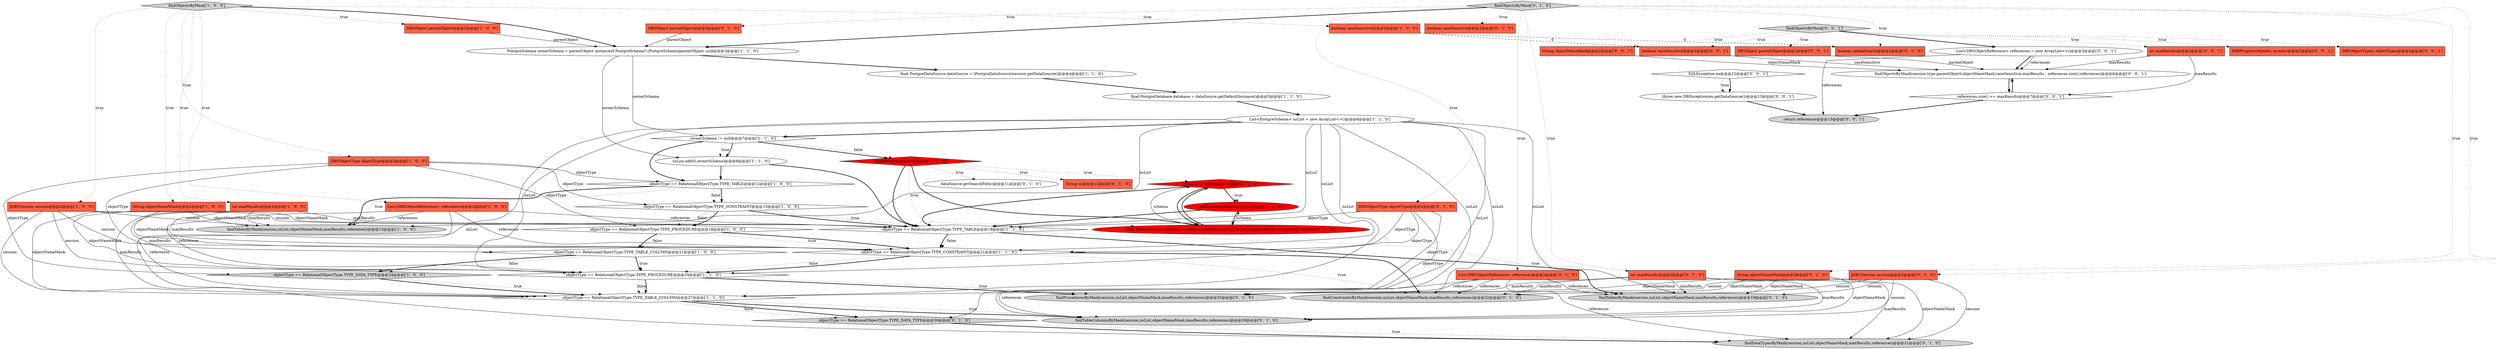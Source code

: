 digraph {
15 [style = filled, label = "List<PostgreSchema> nsList = new ArrayList<>()@@@6@@@['1', '1', '0']", fillcolor = white, shape = ellipse image = "AAA0AAABBB1BBB"];
19 [style = filled, label = "nsList.add(0,ownerSchema)@@@8@@@['1', '1', '0']", fillcolor = white, shape = ellipse image = "AAA0AAABBB1BBB"];
6 [style = filled, label = "objectType == RelationalObjectType.TYPE_CONSTRAINT@@@21@@@['1', '1', '0']", fillcolor = white, shape = diamond image = "AAA0AAABBB1BBB"];
40 [style = filled, label = "objectType == RelationalObjectType.TYPE_DATA_TYPE@@@30@@@['0', '1', '0']", fillcolor = lightgray, shape = diamond image = "AAA0AAABBB2BBB"];
8 [style = filled, label = "ownerSchema != null@@@7@@@['1', '1', '0']", fillcolor = white, shape = diamond image = "AAA0AAABBB1BBB"];
26 [style = filled, label = "DBSObject parentObject@@@2@@@['0', '1', '0']", fillcolor = tomato, shape = box image = "AAA0AAABBB2BBB"];
4 [style = filled, label = "final PostgreDatabase database = dataSource.getDefaultInstance()@@@5@@@['1', '1', '0']", fillcolor = white, shape = ellipse image = "AAA0AAABBB1BBB"];
5 [style = filled, label = "List<DBSObjectReference> references@@@2@@@['1', '0', '0']", fillcolor = tomato, shape = box image = "AAA0AAABBB1BBB"];
11 [style = filled, label = "PostgreSchema ownerSchema = parentObject instanceof PostgreSchema? (PostgreSchema)parentObject: null@@@3@@@['1', '1', '0']", fillcolor = white, shape = ellipse image = "AAA0AAABBB1BBB"];
55 [style = filled, label = "SQLException ex@@@12@@@['0', '0', '1']", fillcolor = white, shape = diamond image = "AAA0AAABBB3BBB"];
53 [style = filled, label = "findObjectsByMask(session,type,parentObject,objectNameMask,caseSensitive,maxResults - references.size(),references)@@@6@@@['0', '0', '1']", fillcolor = white, shape = ellipse image = "AAA0AAABBB3BBB"];
32 [style = filled, label = "findTableColumnsByMask(session,nsList,objectNameMask,maxResults,references)@@@28@@@['0', '1', '0']", fillcolor = lightgray, shape = ellipse image = "AAA0AAABBB2BBB"];
27 [style = filled, label = "findConstraintsByMask(session,nsList,objectNameMask,maxResults,references)@@@22@@@['0', '1', '0']", fillcolor = lightgray, shape = ellipse image = "AAA0AAABBB2BBB"];
16 [style = filled, label = "int maxResults@@@2@@@['1', '0', '0']", fillcolor = tomato, shape = box image = "AAA0AAABBB1BBB"];
0 [style = filled, label = "JDBCSession session@@@2@@@['1', '0', '0']", fillcolor = tomato, shape = box image = "AAA0AAABBB1BBB"];
18 [style = filled, label = "objectType == RelationalObjectType.TYPE_PROCEDURE@@@24@@@['1', '1', '0']", fillcolor = white, shape = diamond image = "AAA0AAABBB1BBB"];
1 [style = filled, label = "final PostgreDataSource dataSource = (PostgreDataSource)session.getDataSource()@@@4@@@['1', '1', '0']", fillcolor = white, shape = ellipse image = "AAA0AAABBB1BBB"];
13 [style = filled, label = "String objectNameMask@@@2@@@['1', '0', '0']", fillcolor = tomato, shape = box image = "AAA0AAABBB1BBB"];
24 [style = filled, label = "findProceduresByMask(session,nsList,objectNameMask,maxResults,references)@@@25@@@['0', '1', '0']", fillcolor = lightgray, shape = ellipse image = "AAA0AAABBB2BBB"];
33 [style = filled, label = "schema != null@@@13@@@['0', '1', '0']", fillcolor = red, shape = diamond image = "AAA1AAABBB2BBB"];
41 [style = filled, label = "int maxResults@@@2@@@['0', '1', '0']", fillcolor = tomato, shape = box image = "AAA0AAABBB2BBB"];
10 [style = filled, label = "DBSObject parentObject@@@2@@@['1', '0', '0']", fillcolor = tomato, shape = box image = "AAA0AAABBB1BBB"];
54 [style = filled, label = "List<DBSObjectReference> references = new ArrayList<>()@@@3@@@['0', '0', '1']", fillcolor = white, shape = ellipse image = "AAA0AAABBB3BBB"];
34 [style = filled, label = "boolean caseSensitive@@@2@@@['0', '1', '0']", fillcolor = tomato, shape = box image = "AAA0AAABBB2BBB"];
42 [style = filled, label = "findDataTypesByMask(session,nsList,objectNameMask,maxResults,references)@@@31@@@['0', '1', '0']", fillcolor = lightgray, shape = ellipse image = "AAA0AAABBB2BBB"];
47 [style = filled, label = "DBRProgressMonitor monitor@@@2@@@['0', '0', '1']", fillcolor = tomato, shape = box image = "AAA0AAABBB3BBB"];
46 [style = filled, label = "int maxResults@@@2@@@['0', '0', '1']", fillcolor = tomato, shape = box image = "AAA0AAABBB3BBB"];
50 [style = filled, label = "String objectNameMask@@@2@@@['0', '0', '1']", fillcolor = tomato, shape = box image = "AAA0AAABBB3BBB"];
45 [style = filled, label = "findObjectsByMask['0', '0', '1']", fillcolor = lightgray, shape = diamond image = "AAA0AAABBB3BBB"];
30 [style = filled, label = "dataSource.getSearchPath()@@@11@@@['0', '1', '0']", fillcolor = white, shape = ellipse image = "AAA0AAABBB2BBB"];
29 [style = filled, label = "DBSObjectType objectType@@@2@@@['0', '1', '0']", fillcolor = tomato, shape = box image = "AAA0AAABBB2BBB"];
25 [style = filled, label = "nsList.add(schema)@@@14@@@['0', '1', '0']", fillcolor = red, shape = ellipse image = "AAA1AAABBB2BBB"];
14 [style = filled, label = "objectType == RelationalObjectType.TYPE_TABLE@@@18@@@['1', '1', '0']", fillcolor = white, shape = diamond image = "AAA0AAABBB1BBB"];
57 [style = filled, label = "references.size() >= maxResults@@@7@@@['0', '0', '1']", fillcolor = white, shape = diamond image = "AAA0AAABBB3BBB"];
12 [style = filled, label = "objectType == RelationalObjectType.TYPE_TABLE_COLUMN@@@27@@@['1', '1', '0']", fillcolor = white, shape = diamond image = "AAA0AAABBB1BBB"];
51 [style = filled, label = "DBSObject parentObject@@@2@@@['0', '0', '1']", fillcolor = tomato, shape = box image = "AAA0AAABBB3BBB"];
49 [style = filled, label = "throw new DBException(ex,getDataSource())@@@13@@@['0', '0', '1']", fillcolor = white, shape = ellipse image = "AAA0AAABBB3BBB"];
52 [style = filled, label = "boolean caseSensitive@@@2@@@['0', '0', '1']", fillcolor = tomato, shape = box image = "AAA0AAABBB3BBB"];
28 [style = filled, label = "JDBCSession session@@@2@@@['0', '1', '0']", fillcolor = tomato, shape = box image = "AAA0AAABBB2BBB"];
36 [style = filled, label = "List<DBSObjectReference> references@@@2@@@['0', '1', '0']", fillcolor = tomato, shape = box image = "AAA0AAABBB2BBB"];
9 [style = filled, label = "objectType == RelationalObjectType.TYPE_TABLE@@@12@@@['1', '0', '0']", fillcolor = white, shape = diamond image = "AAA0AAABBB1BBB"];
56 [style = filled, label = "return references@@@15@@@['0', '0', '1']", fillcolor = lightgray, shape = ellipse image = "AAA0AAABBB3BBB"];
20 [style = filled, label = "boolean caseSensitive@@@2@@@['1', '0', '0']", fillcolor = tomato, shape = box image = "AAA1AAABBB1BBB"];
21 [style = filled, label = "objectType == RelationalObjectType.TYPE_CONSTRAINT@@@15@@@['1', '0', '0']", fillcolor = white, shape = diamond image = "AAA0AAABBB1BBB"];
2 [style = filled, label = "findObjectsByMask['1', '0', '0']", fillcolor = lightgray, shape = diamond image = "AAA0AAABBB1BBB"];
31 [style = filled, label = "!globalSearch@@@10@@@['0', '1', '0']", fillcolor = red, shape = diamond image = "AAA1AAABBB2BBB"];
38 [style = filled, label = "findTablesByMask(session,nsList,objectNameMask,maxResults,references)@@@19@@@['0', '1', '0']", fillcolor = lightgray, shape = ellipse image = "AAA0AAABBB2BBB"];
43 [style = filled, label = "final PostgreSchema schema = database.getSchema(session.getProgressMonitor(),sn)@@@12@@@['0', '1', '0']", fillcolor = red, shape = ellipse image = "AAA1AAABBB2BBB"];
44 [style = filled, label = "boolean globalSearch@@@2@@@['0', '1', '0']", fillcolor = tomato, shape = box image = "AAA1AAABBB2BBB"];
35 [style = filled, label = "String objectNameMask@@@2@@@['0', '1', '0']", fillcolor = tomato, shape = box image = "AAA0AAABBB2BBB"];
37 [style = filled, label = "findObjectsByMask['0', '1', '0']", fillcolor = lightgray, shape = diamond image = "AAA0AAABBB2BBB"];
3 [style = filled, label = "DBSObjectType objectType@@@2@@@['1', '0', '0']", fillcolor = tomato, shape = box image = "AAA0AAABBB1BBB"];
48 [style = filled, label = "DBSObjectType(( objectTypes@@@2@@@['0', '0', '1']", fillcolor = tomato, shape = box image = "AAA0AAABBB3BBB"];
7 [style = filled, label = "objectType == RelationalObjectType.TYPE_DATA_TYPE@@@24@@@['1', '0', '0']", fillcolor = lightgray, shape = diamond image = "AAA0AAABBB1BBB"];
17 [style = filled, label = "objectType == RelationalObjectType.TYPE_PROCEDURE@@@18@@@['1', '0', '0']", fillcolor = white, shape = diamond image = "AAA0AAABBB1BBB"];
23 [style = filled, label = "objectType == RelationalObjectType.TYPE_TABLE_COLUMN@@@21@@@['1', '0', '0']", fillcolor = white, shape = diamond image = "AAA0AAABBB1BBB"];
39 [style = filled, label = "String sn@@@11@@@['0', '1', '0']", fillcolor = tomato, shape = box image = "AAA1AAABBB2BBB"];
22 [style = filled, label = "findTablesByMask(session,nsList,objectNameMask,maxResults,references)@@@13@@@['1', '0', '0']", fillcolor = lightgray, shape = ellipse image = "AAA0AAABBB1BBB"];
23->7 [style = dotted, label="false"];
29->40 [style = solid, label="objectType"];
15->18 [style = solid, label="nsList"];
20->52 [style = dashed, label="0"];
37->11 [style = bold, label=""];
17->6 [style = dotted, label="true"];
18->12 [style = dotted, label="false"];
55->49 [style = bold, label=""];
4->15 [style = bold, label=""];
15->42 [style = solid, label="nsList"];
25->43 [style = bold, label=""];
25->14 [style = bold, label=""];
0->6 [style = solid, label="session"];
35->42 [style = solid, label="objectNameMask"];
35->32 [style = solid, label="objectNameMask"];
12->40 [style = bold, label=""];
6->18 [style = dotted, label="false"];
0->22 [style = solid, label="session"];
13->12 [style = solid, label="objectNameMask"];
20->44 [style = dashed, label="0"];
23->18 [style = dotted, label="true"];
29->14 [style = solid, label="objectType"];
19->9 [style = bold, label=""];
33->25 [style = bold, label=""];
9->21 [style = bold, label=""];
16->14 [style = solid, label="maxResults"];
13->18 [style = solid, label="objectNameMask"];
36->38 [style = solid, label="references"];
54->53 [style = bold, label=""];
49->56 [style = bold, label=""];
37->36 [style = dotted, label="true"];
35->27 [style = solid, label="objectNameMask"];
3->23 [style = solid, label="objectType"];
15->38 [style = solid, label="nsList"];
0->18 [style = solid, label="session"];
31->39 [style = dotted, label="true"];
2->10 [style = dotted, label="true"];
31->14 [style = bold, label=""];
2->3 [style = dotted, label="true"];
2->20 [style = dotted, label="true"];
15->6 [style = solid, label="nsList"];
1->4 [style = bold, label=""];
29->6 [style = solid, label="objectType"];
2->0 [style = dotted, label="true"];
16->22 [style = solid, label="maxResults"];
3->21 [style = solid, label="objectType"];
45->52 [style = dotted, label="true"];
18->12 [style = bold, label=""];
0->14 [style = solid, label="session"];
14->38 [style = bold, label=""];
2->13 [style = dotted, label="true"];
26->11 [style = solid, label="parentObject"];
12->40 [style = dotted, label="false"];
28->24 [style = solid, label="session"];
31->33 [style = dotted, label="true"];
43->25 [style = solid, label="schema"];
16->18 [style = solid, label="maxResults"];
45->50 [style = dotted, label="true"];
46->53 [style = solid, label="maxResults"];
7->12 [style = dotted, label="true"];
5->22 [style = solid, label="references"];
31->30 [style = dotted, label="true"];
13->14 [style = solid, label="objectNameMask"];
41->24 [style = solid, label="maxResults"];
14->6 [style = dotted, label="false"];
12->32 [style = dotted, label="true"];
13->22 [style = solid, label="objectNameMask"];
37->41 [style = dotted, label="true"];
45->48 [style = dotted, label="true"];
41->38 [style = solid, label="maxResults"];
43->33 [style = bold, label=""];
23->7 [style = bold, label=""];
15->14 [style = solid, label="nsList"];
31->43 [style = dotted, label="true"];
17->23 [style = dotted, label="false"];
57->53 [style = bold, label=""];
14->6 [style = bold, label=""];
8->19 [style = dotted, label="true"];
3->9 [style = solid, label="objectType"];
40->42 [style = dotted, label="true"];
9->22 [style = bold, label=""];
43->33 [style = solid, label="schema"];
9->21 [style = dotted, label="false"];
18->24 [style = bold, label=""];
55->49 [style = dotted, label="true"];
8->31 [style = bold, label=""];
17->6 [style = bold, label=""];
21->17 [style = dotted, label="false"];
45->46 [style = dotted, label="true"];
16->12 [style = solid, label="maxResults"];
6->18 [style = bold, label=""];
51->53 [style = solid, label="parentObject"];
35->24 [style = solid, label="objectNameMask"];
18->24 [style = dotted, label="true"];
12->32 [style = bold, label=""];
36->42 [style = solid, label="references"];
41->32 [style = solid, label="maxResults"];
29->12 [style = solid, label="objectType"];
8->31 [style = dotted, label="false"];
54->53 [style = solid, label="references"];
17->23 [style = bold, label=""];
15->24 [style = solid, label="nsList"];
37->35 [style = dotted, label="true"];
6->27 [style = bold, label=""];
33->25 [style = dotted, label="true"];
19->14 [style = bold, label=""];
45->51 [style = dotted, label="true"];
37->26 [style = dotted, label="true"];
15->22 [style = solid, label="nsList"];
5->18 [style = solid, label="references"];
33->43 [style = bold, label=""];
0->12 [style = solid, label="session"];
31->43 [style = bold, label=""];
37->34 [style = dotted, label="true"];
6->27 [style = dotted, label="true"];
15->32 [style = solid, label="nsList"];
2->5 [style = dotted, label="true"];
16->6 [style = solid, label="maxResults"];
9->22 [style = dotted, label="true"];
36->32 [style = solid, label="references"];
37->44 [style = dotted, label="true"];
15->8 [style = bold, label=""];
15->12 [style = solid, label="nsList"];
23->18 [style = bold, label=""];
2->11 [style = bold, label=""];
45->47 [style = dotted, label="true"];
2->16 [style = dotted, label="true"];
21->14 [style = bold, label=""];
41->27 [style = solid, label="maxResults"];
46->57 [style = solid, label="maxResults"];
33->14 [style = bold, label=""];
11->19 [style = solid, label="ownerSchema"];
11->1 [style = bold, label=""];
7->12 [style = bold, label=""];
8->19 [style = bold, label=""];
53->57 [style = bold, label=""];
41->42 [style = solid, label="maxResults"];
37->29 [style = dotted, label="true"];
10->11 [style = solid, label="parentObject"];
50->53 [style = solid, label="objectNameMask"];
45->54 [style = bold, label=""];
57->56 [style = bold, label=""];
13->6 [style = solid, label="objectNameMask"];
36->24 [style = solid, label="references"];
14->38 [style = dotted, label="true"];
28->32 [style = solid, label="session"];
5->6 [style = solid, label="references"];
15->27 [style = solid, label="nsList"];
3->7 [style = solid, label="objectType"];
52->53 [style = solid, label="caseSensitive"];
3->17 [style = solid, label="objectType"];
5->14 [style = solid, label="references"];
29->18 [style = solid, label="objectType"];
8->9 [style = bold, label=""];
21->14 [style = dotted, label="true"];
37->28 [style = dotted, label="true"];
35->38 [style = solid, label="objectNameMask"];
11->8 [style = solid, label="ownerSchema"];
36->27 [style = solid, label="references"];
28->38 [style = solid, label="session"];
21->17 [style = bold, label=""];
40->42 [style = bold, label=""];
54->56 [style = solid, label="references"];
28->42 [style = solid, label="session"];
5->12 [style = solid, label="references"];
28->27 [style = solid, label="session"];
}
